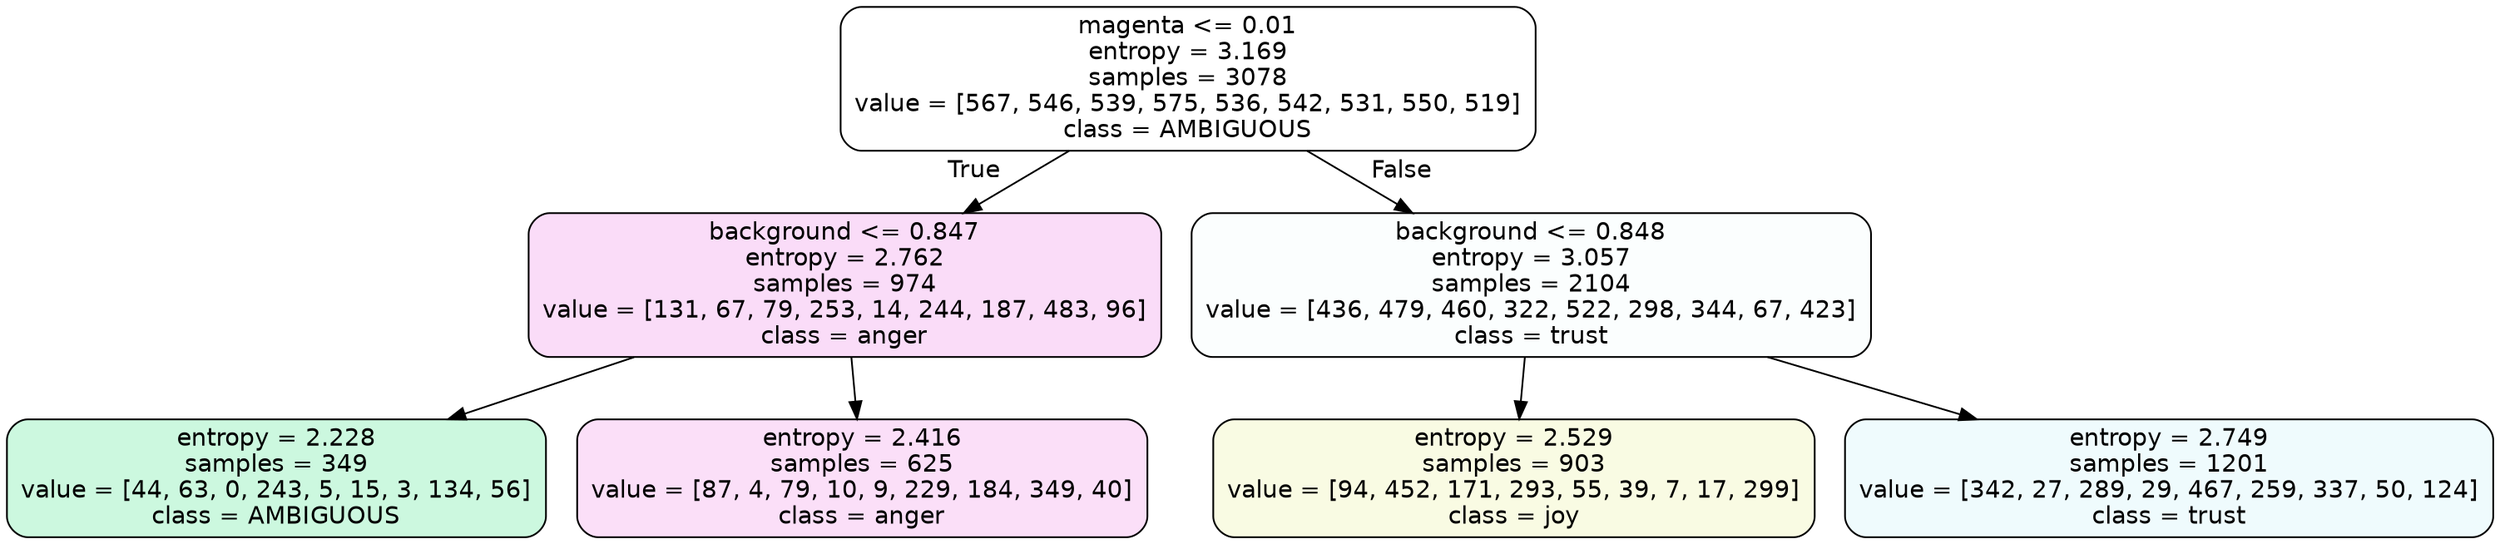 digraph Tree {
node [shape=box, style="filled, rounded", color="black", fontname=helvetica] ;
edge [fontname=helvetica] ;
0 [label="magenta <= 0.01\nentropy = 3.169\nsamples = 3078\nvalue = [567, 546, 539, 575, 536, 542, 531, 550, 519]\nclass = AMBIGUOUS", fillcolor="#39e58100"] ;
1 [label="background <= 0.847\nentropy = 2.762\nsamples = 974\nvalue = [131, 67, 79, 253, 14, 244, 187, 483, 96]\nclass = anger", fillcolor="#e539d72d"] ;
0 -> 1 [labeldistance=2.5, labelangle=45, headlabel="True"] ;
2 [label="entropy = 2.228\nsamples = 349\nvalue = [44, 63, 0, 243, 5, 15, 3, 134, 56]\nclass = AMBIGUOUS", fillcolor="#39e58141"] ;
1 -> 2 ;
3 [label="entropy = 2.416\nsamples = 625\nvalue = [87, 4, 79, 10, 9, 229, 184, 349, 40]\nclass = anger", fillcolor="#e539d728"] ;
1 -> 3 ;
4 [label="background <= 0.848\nentropy = 3.057\nsamples = 2104\nvalue = [436, 479, 460, 322, 522, 298, 344, 67, 423]\nclass = trust", fillcolor="#39d7e504"] ;
0 -> 4 [labeldistance=2.5, labelangle=-45, headlabel="False"] ;
5 [label="entropy = 2.529\nsamples = 903\nvalue = [94, 452, 171, 293, 55, 39, 7, 17, 299]\nclass = joy", fillcolor="#d7e53923"] ;
4 -> 5 ;
6 [label="entropy = 2.749\nsamples = 1201\nvalue = [342, 27, 289, 29, 467, 259, 337, 50, 124]\nclass = trust", fillcolor="#39d7e514"] ;
4 -> 6 ;
}